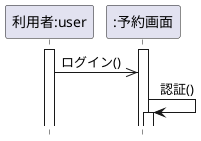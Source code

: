 @startuml

hide footbox
participant "利用者:user" as user
participant ":予約画面" as yoyaku 


activate user
activate yoyaku
user->> yoyaku: ログイン()

yoyaku -> yoyaku: 認証()
activate yoyaku 


@enduml